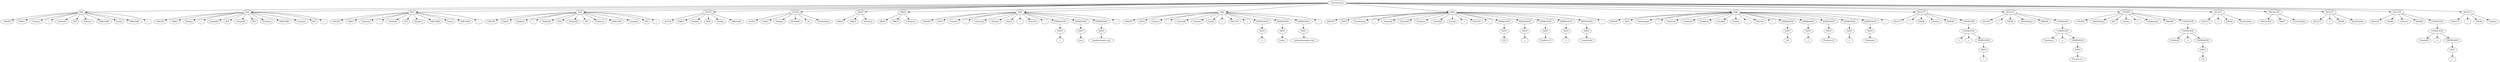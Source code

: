 digraph L{ordering="out" 0[label="instrucciones"]0->1
1[label="DDL"]
21[label="CREATE"]
1->21

22[label="TABLE"]
1->22

24[label="Clientes"]
1->24

23[label="("]
1->23

25[label="ClienteID"]
1->25
26[label="INT"]
1->26
27[label="Nombre"]
1->27
28[label="VARCHAR"]
1->28
29[label="Email"]
1->29
30[label="VARCHAR"]
1->30

31[label=")"]
1->31


0->2
2[label="DDL"]
32[label="CREATE"]
2->32

33[label="TABLE"]
2->33

35[label="Pedidos"]
2->35

34[label="("]
2->34

36[label="PedidoID"]
2->36
37[label="INT"]
2->37
38[label="ClienteID"]
2->38
39[label="INT"]
2->39
40[label="Producto"]
2->40
41[label="VARCHAR"]
2->41
42[label="Cantidad"]
2->42
43[label="INT"]
2->43

44[label=")"]
2->44


0->3
3[label="DDL"]
45[label="CREATE"]
3->45

46[label="TABLE"]
3->46

48[label="Clientes2"]
3->48

47[label="("]
3->47

49[label="ClienteID"]
3->49
50[label="INT"]
3->50
51[label="Nombre"]
3->51
52[label="VARCHAR"]
3->52
53[label="Email"]
3->53
54[label="VARCHAR"]
3->54

55[label=")"]
3->55


0->4
4[label="DDL"]
56[label="CREATE"]
4->56

57[label="TABLE"]
4->57

59[label="Pedidos2"]
4->59

58[label="("]
4->58

60[label="PedidoID"]
4->60
61[label="INT"]
4->61
62[label="ClienteID"]
4->62
63[label="INT"]
4->63
64[label="Producto"]
4->64
65[label="VARCHAR"]
4->65
66[label="Cantidad"]
4->66
67[label="INT"]
4->67

68[label=")"]
4->68


0->5
5[label=ALTER]
69[label="ALTER"]
5->69

70[label="TABLE"]
5->70

71[label="Pedidos"]
5->71

72[label="ADD"]
5->72

73[label="Estado"]
5->73

74[label="VARCHAR"]
5->74


0->6
6[label=ALTER]
75[label="ALTER"]
6->75

76[label="TABLE"]
6->76

77[label="Pedidos"]
6->77

78[label="RENAME"]
6->78

79[label="TO"]
6->79

80[label="NewPedidos"]
6->80


0->7
7[label=DROP]
81[label="DROP"]
7->81

82[label="TABLE"]
7->82

83[label="Pedidos2"]
7->83


0->8
8[label=DROP]
84[label="DROP"]
8->84

85[label="TABLE"]
8->85

86[label="Clientes2"]
8->86


0->9
9[label=DML]
87[label="INSERT"]
9->87

88[label="INTO"]
9->88

89[label="Clientes"]
9->89

103[label="("]
9->103

90[label="ClienteID"]
9->90
91[label="Nombre"]
9->91
92[label="Email"]
9->92

104[label=")"]
9->104

93[label="VALUES"]
9->93

105[label="("]
9->105

94[label="EXPRESION"]
 9->94
95[label="DATO"]
96[label="1"]
 95->96

94->95
97[label="EXPRESION"]
 9->97
98[label="DATO"]
99[label="Ana"]
 98->99

97->98
100[label="EXPRESION"]
 9->100
101[label="DATO"]
102[label="ana@example.com"]
 101->102

100->101

106[label=")"]
9->106


0->10
10[label=DML]
107[label="INSERT"]
10->107

108[label="INTO"]
10->108

109[label="Clientes"]
10->109

123[label="("]
10->123

110[label="ClienteID"]
10->110
111[label="Nombre"]
10->111
112[label="Email"]
10->112

124[label=")"]
10->124

113[label="VALUES"]
10->113

125[label="("]
10->125

114[label="EXPRESION"]
 10->114
115[label="DATO"]
116[label="2"]
 115->116

114->115
117[label="EXPRESION"]
 10->117
118[label="DATO"]
119[label="Carlos"]
 118->119

117->118
120[label="EXPRESION"]
 10->120
121[label="DATO"]
122[label="carlos@example.com"]
 121->122

120->121

126[label=")"]
10->126


0->11
11[label=DML]
127[label="INSERT"]
11->127

128[label="INTO"]
11->128

129[label="NewPedidos"]
11->129

151[label="("]
11->151

130[label="PedidoID"]
11->130
131[label="ClienteID"]
11->131
132[label="Producto"]
11->132
133[label="Cantidad"]
11->133
134[label="Estado"]
11->134

152[label=")"]
11->152

135[label="VALUES"]
11->135

153[label="("]
11->153

136[label="EXPRESION"]
 11->136
137[label="DATO"]
138[label="101"]
 137->138

136->137
139[label="EXPRESION"]
 11->139
140[label="DATO"]
141[label="1"]
 140->141

139->140
142[label="EXPRESION"]
 11->142
143[label="DATO"]
144[label="Producto A"]
 143->144

142->143
145[label="EXPRESION"]
 11->145
146[label="DATO"]
147[label="3"]
 146->147

145->146
148[label="EXPRESION"]
 11->148
149[label="DATO"]
150[label="Completado"]
 149->150

148->149

154[label=")"]
11->154


0->12
12[label=DML]
155[label="INSERT"]
12->155

156[label="INTO"]
12->156

157[label="NewPedidos"]
12->157

179[label="("]
12->179

158[label="PedidoID"]
12->158
159[label="ClienteID"]
12->159
160[label="Producto"]
12->160
161[label="Cantidad"]
12->161
162[label="Estado"]
12->162

180[label=")"]
12->180

163[label="VALUES"]
12->163

181[label="("]
12->181

164[label="EXPRESION"]
 12->164
165[label="DATO"]
166[label="102"]
 165->166

164->165
167[label="EXPRESION"]
 12->167
168[label="DATO"]
169[label="2"]
 168->169

167->168
170[label="EXPRESION"]
 12->170
171[label="DATO"]
172[label="Producto B"]
 171->172

170->171
173[label="EXPRESION"]
 12->173
174[label="DATO"]
175[label="5"]
 174->175

173->174
176[label="EXPRESION"]
 12->176
177[label="DATO"]
178[label="Pendiente"]
 177->178

176->177

182[label=")"]
12->182


0->13
13[label=SELECT]
183[label="SELECT"]
13->183

184[label="*"]
13->184

185[label="FROM"]
13->185

186[label="Clientes"]
13->186

187[label="WHERE"]
13->187

188[label="CONDICION"]
 13->188

189[label="CONDICION"]
190[label="2"]
189->190

191[label="="]
189->191

192[label="EXPRESION"]
 189->192

193[label="DATO"]
194[label="1"]
 193->194

192->193


188->189


0->14
14[label=SELECT]
195[label="SELECT"]
14->195

196[label="*"]
14->196

197[label="FROM"]
14->197

198[label="NewPedidos"]
14->198

199[label="WHERE"]
14->199

200[label="CONDICION"]
 14->200

201[label="CONDICION"]
202[label="Pendiente"]
201->202

203[label="="]
201->203

204[label="EXPRESION"]
 201->204

205[label="DATO"]
206[label="En proceso"]
 205->206

204->205


200->201


0->15
15[label=UPDATE]
207[label="UPDATE"]
15->207

208[label="NewPedidos"]
15->208

209[label="SET"]
15->209

210[label="Estado"]
15->210
211[label="="]
15->211
212[label="Completado"]
15->212

213[label="WHERE"]
15->213

214[label="CONDICION"]
 15->214

215[label="CONDICION"]
216[label="PedidoID"]
215->216

217[label="="]
215->217

218[label="EXPRESION"]
 215->218

219[label="DATO"]
220[label="101"]
 219->220

218->219


214->215

0->16
16[label=SELECT]
221[label="SELECT"]
16->221

222[label="*"]
16->222

223[label="FROM"]
16->223

224[label="NewPedidos"]
16->224


0->17
17[label=TRUNCATE]
225[label="TRUNCATE"]
17->225

226[label="TABLE"]
17->226

227[label="NewPedidos"]
17->227


0->18
18[label=SELECT]
228[label="SELECT"]
18->228

229[label="*"]
18->229

230[label="FROM"]
18->230

231[label="NewPedidos"]
18->231


0->19
19[label="DELETE"]
232[label="DELETE"]
19->232

233[label="FROM"]
19->233

234[label="Clientes"]
19->234

235[label="WHERE"]
19->235

236[label="CONDICION"]
 19->236

236->237
237[label="CONDICION"]
238[label="ClienteID"]
237->238

239[label="="]
237->239

240[label="EXPRESION"]
 237->240

241[label="DATO"]
242[label="2"]
 241->242

240->241


0->20
20[label=SELECT]
243[label="SELECT"]
20->243

244[label="*"]
20->244

245[label="FROM"]
20->245

246[label="Clientes"]
20->246


}
